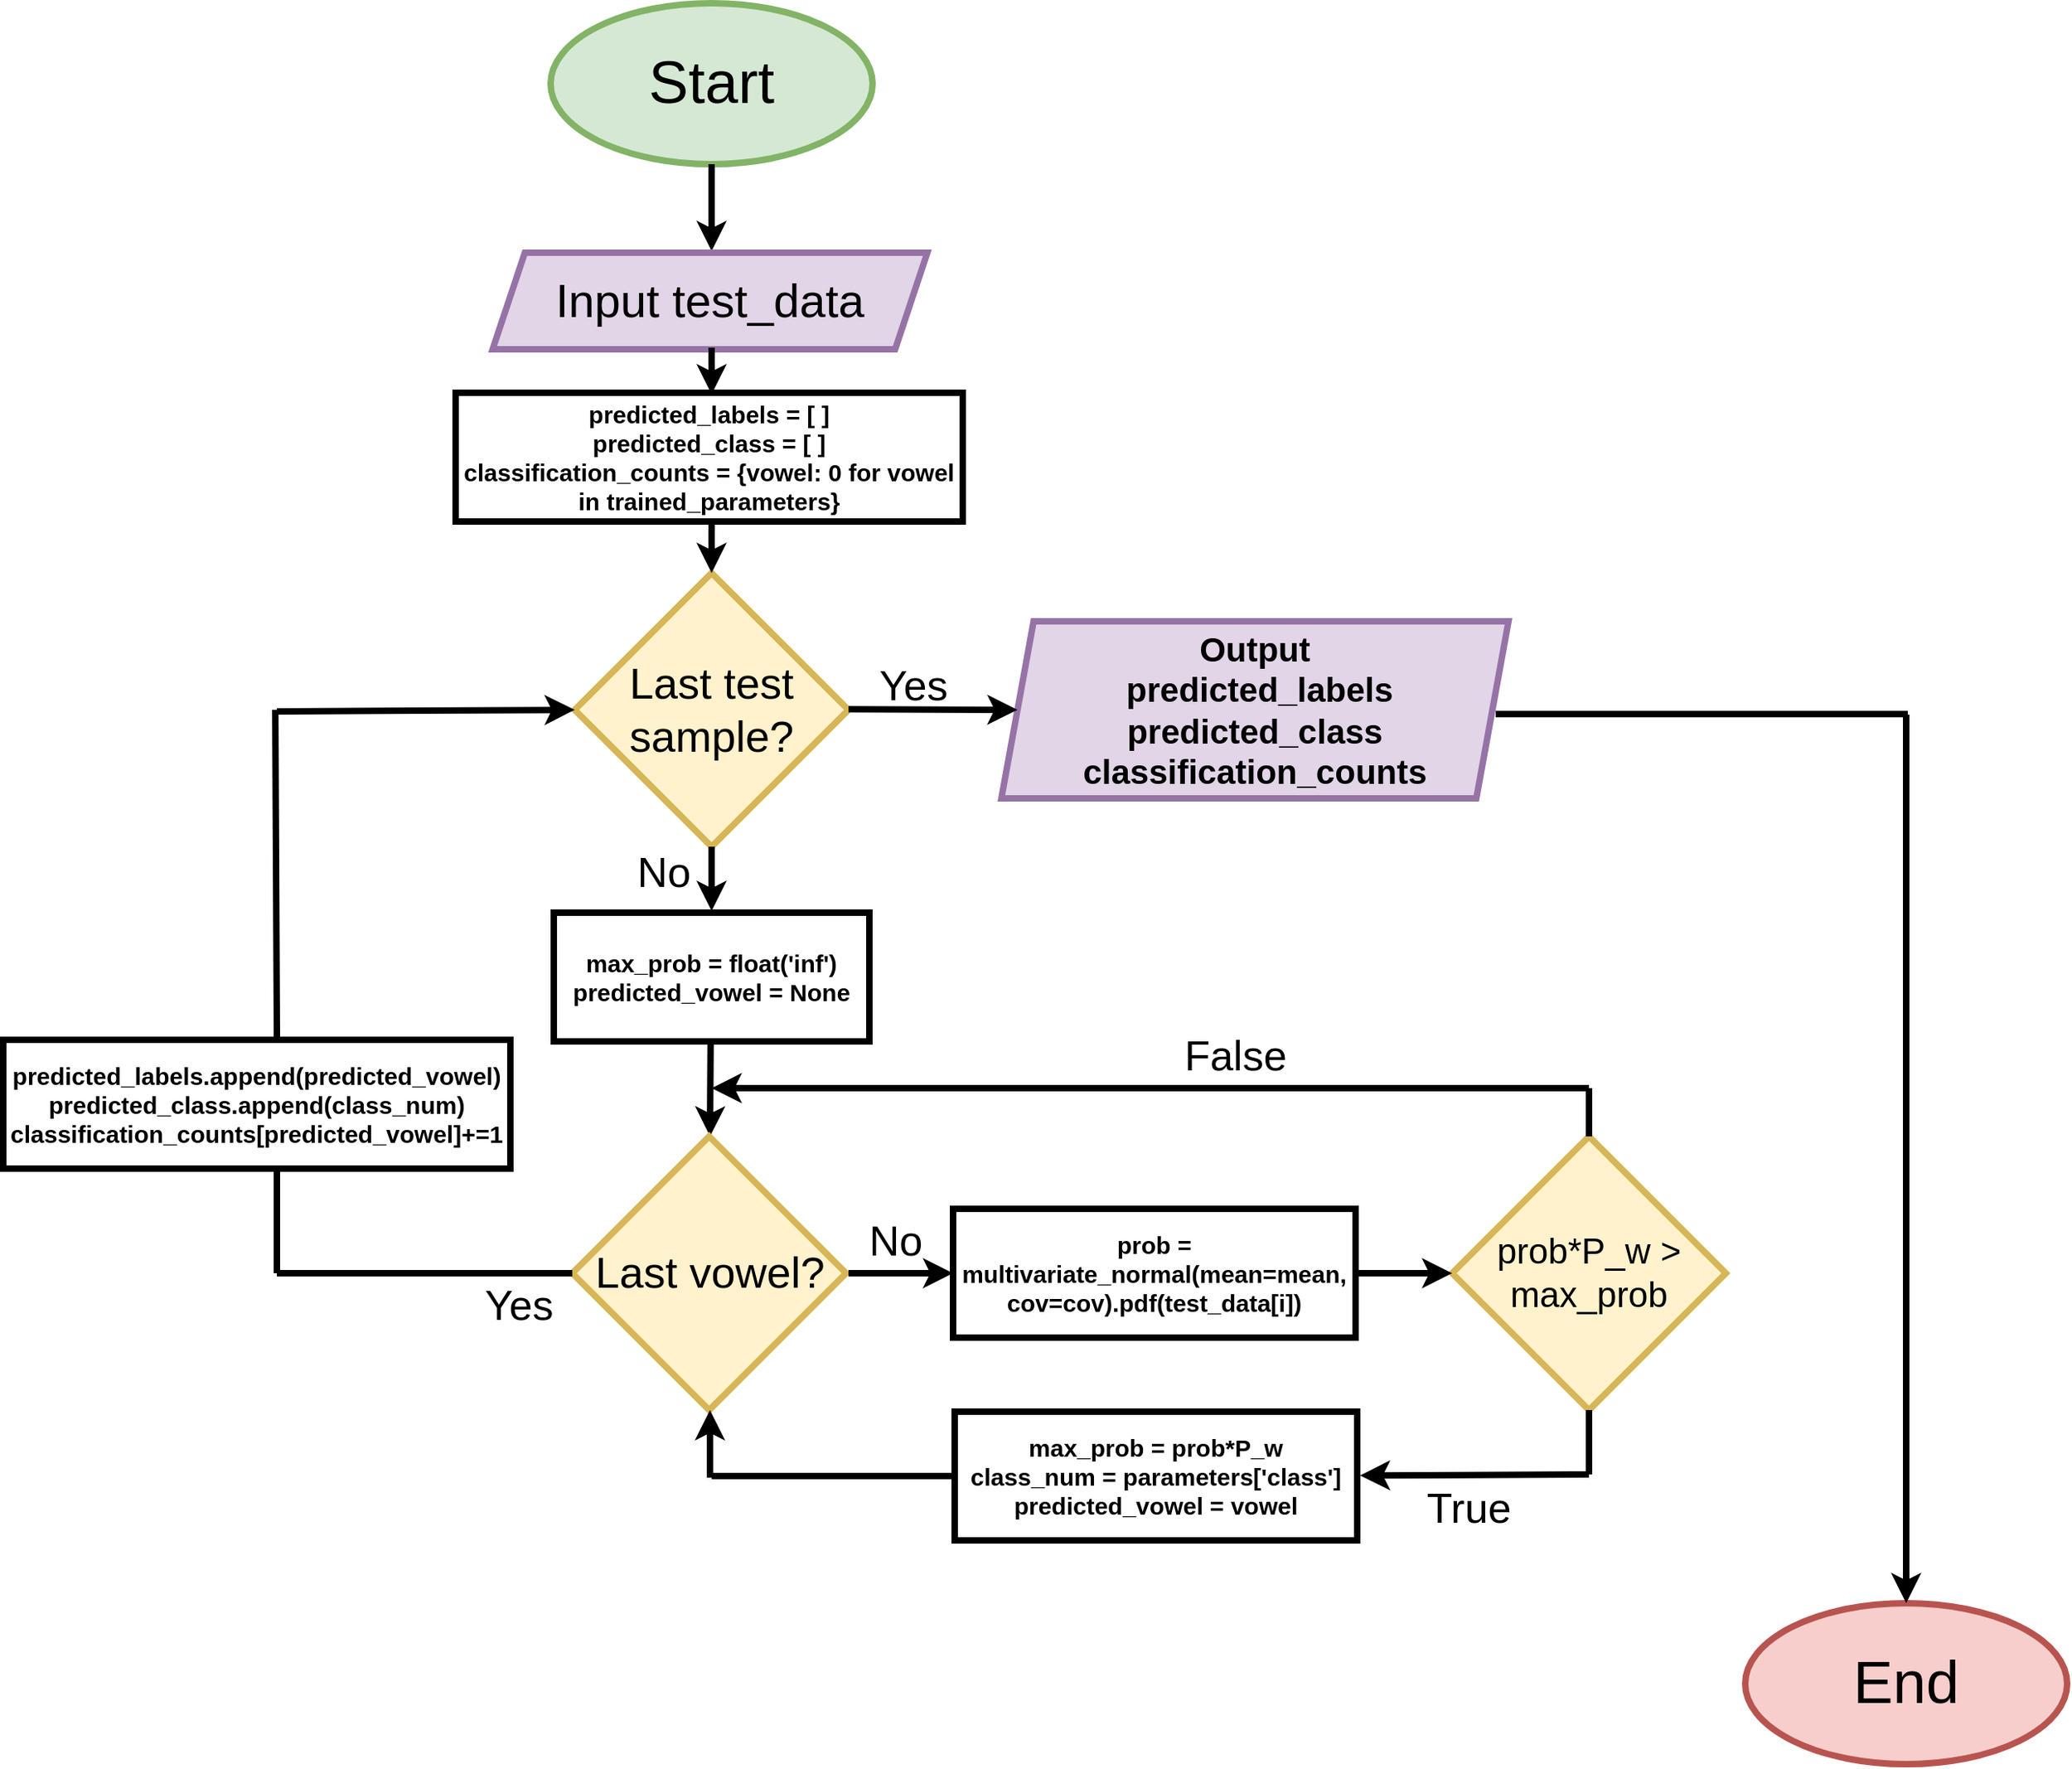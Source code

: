 <mxfile version="24.2.7" type="onedrive">
  <diagram name="Page-1" id="GBcONHU2VwplM2kaRONf">
    <mxGraphModel grid="1" page="0" gridSize="10" guides="1" tooltips="1" connect="1" arrows="1" fold="1" pageScale="1" pageWidth="4681" pageHeight="3300" math="0" shadow="0">
      <root>
        <mxCell id="0" />
        <mxCell id="1" parent="0" />
        <mxCell id="F1h0W-G2bSR8l9jg8QGl-1" value="&lt;font style=&quot;font-size: 37px;&quot;&gt;Start&lt;/font&gt;" style="ellipse;whiteSpace=wrap;html=1;fillColor=#d5e8d4;strokeColor=#82b366;strokeWidth=4;" vertex="1" parent="1">
          <mxGeometry x="740" y="-234" width="200" height="100" as="geometry" />
        </mxCell>
        <mxCell id="F1h0W-G2bSR8l9jg8QGl-2" value="" style="endArrow=classic;html=1;rounded=0;strokeWidth=4;exitX=0.5;exitY=1;exitDx=0;exitDy=0;" edge="1" parent="1" source="F1h0W-G2bSR8l9jg8QGl-1">
          <mxGeometry width="50" height="50" relative="1" as="geometry">
            <mxPoint x="830" y="-120" as="sourcePoint" />
            <mxPoint x="840" y="-80" as="targetPoint" />
          </mxGeometry>
        </mxCell>
        <mxCell id="F1h0W-G2bSR8l9jg8QGl-3" value="&lt;font style=&quot;font-size: 27px;&quot;&gt;Last test sample?&lt;/font&gt;" style="rhombus;whiteSpace=wrap;html=1;fillColor=#fff2cc;strokeColor=#d6b656;strokeWidth=4;" vertex="1" parent="1">
          <mxGeometry x="755" y="120" width="170" height="170" as="geometry" />
        </mxCell>
        <mxCell id="F1h0W-G2bSR8l9jg8QGl-5" value="&lt;font style=&quot;font-size: 37px;&quot;&gt;End&lt;/font&gt;" style="ellipse;whiteSpace=wrap;html=1;fillColor=#f8cecc;strokeColor=#b85450;strokeWidth=4;" vertex="1" parent="1">
          <mxGeometry x="1482" y="760" width="200" height="100" as="geometry" />
        </mxCell>
        <mxCell id="F1h0W-G2bSR8l9jg8QGl-9" value="" style="endArrow=classic;html=1;rounded=0;exitX=0.5;exitY=1;exitDx=0;exitDy=0;strokeWidth=4;" edge="1" parent="1">
          <mxGeometry width="50" height="50" relative="1" as="geometry">
            <mxPoint x="839.38" y="412" as="sourcePoint" />
            <mxPoint x="839" y="470" as="targetPoint" />
          </mxGeometry>
        </mxCell>
        <mxCell id="F1h0W-G2bSR8l9jg8QGl-10" value="&lt;font style=&quot;font-size: 26px;&quot;&gt;No&lt;/font&gt;" style="text;html=1;align=center;verticalAlign=middle;resizable=0;points=[];autosize=1;strokeColor=none;fillColor=none;strokeWidth=4;" vertex="1" parent="1">
          <mxGeometry x="780" y="286" width="60" height="40" as="geometry" />
        </mxCell>
        <mxCell id="F1h0W-G2bSR8l9jg8QGl-11" value="&lt;font style=&quot;font-size: 27px;&quot;&gt;Last vowel?&lt;/font&gt;" style="rhombus;whiteSpace=wrap;html=1;fillColor=#fff2cc;strokeColor=#d6b656;strokeWidth=4;" vertex="1" parent="1">
          <mxGeometry x="753.5" y="470" width="170" height="170" as="geometry" />
        </mxCell>
        <mxCell id="F1h0W-G2bSR8l9jg8QGl-12" value="" style="endArrow=classic;html=1;rounded=0;exitX=1;exitY=0.5;exitDx=0;exitDy=0;strokeWidth=4;" edge="1" parent="1">
          <mxGeometry width="50" height="50" relative="1" as="geometry">
            <mxPoint x="925" y="555" as="sourcePoint" />
            <mxPoint x="990" y="555" as="targetPoint" />
          </mxGeometry>
        </mxCell>
        <mxCell id="F1h0W-G2bSR8l9jg8QGl-13" value="&lt;font style=&quot;font-size: 26px;&quot;&gt;No&lt;/font&gt;" style="text;html=1;align=center;verticalAlign=middle;resizable=0;points=[];autosize=1;strokeColor=none;fillColor=none;strokeWidth=4;" vertex="1" parent="1">
          <mxGeometry x="923.5" y="515" width="60" height="40" as="geometry" />
        </mxCell>
        <mxCell id="F1h0W-G2bSR8l9jg8QGl-14" value="" style="endArrow=classic;html=1;rounded=0;entryX=0;entryY=0.5;entryDx=0;entryDy=0;strokeWidth=4;" edge="1" parent="1" target="F1h0W-G2bSR8l9jg8QGl-3">
          <mxGeometry width="50" height="50" relative="1" as="geometry">
            <mxPoint x="570" y="206" as="sourcePoint" />
            <mxPoint x="640" y="330" as="targetPoint" />
          </mxGeometry>
        </mxCell>
        <mxCell id="F1h0W-G2bSR8l9jg8QGl-15" value="" style="endArrow=none;html=1;rounded=0;strokeWidth=4;" edge="1" parent="1">
          <mxGeometry width="50" height="50" relative="1" as="geometry">
            <mxPoint x="570" y="555" as="sourcePoint" />
            <mxPoint x="570" y="484" as="targetPoint" />
          </mxGeometry>
        </mxCell>
        <mxCell id="F1h0W-G2bSR8l9jg8QGl-16" value="" style="endArrow=none;html=1;rounded=0;entryX=0;entryY=0.5;entryDx=0;entryDy=0;strokeWidth=4;" edge="1" parent="1" target="F1h0W-G2bSR8l9jg8QGl-11">
          <mxGeometry width="50" height="50" relative="1" as="geometry">
            <mxPoint x="570" y="555" as="sourcePoint" />
            <mxPoint x="760" y="614" as="targetPoint" />
          </mxGeometry>
        </mxCell>
        <mxCell id="F1h0W-G2bSR8l9jg8QGl-17" value="&lt;font style=&quot;font-size: 26px;&quot;&gt;Yes&lt;/font&gt;" style="text;html=1;align=center;verticalAlign=middle;resizable=0;points=[];autosize=1;strokeColor=none;fillColor=none;strokeWidth=4;" vertex="1" parent="1">
          <mxGeometry x="685" y="555" width="70" height="40" as="geometry" />
        </mxCell>
        <mxCell id="F1h0W-G2bSR8l9jg8QGl-19" value="&lt;b&gt;&lt;font style=&quot;font-size: 15px;&quot;&gt;prob = multivariate_normal(mean=mean, cov=cov).pdf(test_data[i])&lt;/font&gt;&lt;/b&gt;" style="rounded=0;whiteSpace=wrap;html=1;strokeWidth=4;" vertex="1" parent="1">
          <mxGeometry x="990" y="515" width="250" height="80" as="geometry" />
        </mxCell>
        <mxCell id="F1h0W-G2bSR8l9jg8QGl-20" value="&lt;font style=&quot;font-size: 22px;&quot;&gt;prob*P_w &amp;gt; max_prob&lt;/font&gt;" style="rhombus;whiteSpace=wrap;html=1;fillColor=#fff2cc;strokeColor=#d6b656;strokeWidth=4;" vertex="1" parent="1">
          <mxGeometry x="1300" y="470" width="170" height="170" as="geometry" />
        </mxCell>
        <mxCell id="F1h0W-G2bSR8l9jg8QGl-21" value="" style="endArrow=classic;html=1;rounded=0;exitX=1;exitY=0.5;exitDx=0;exitDy=0;strokeWidth=4;" edge="1" parent="1">
          <mxGeometry width="50" height="50" relative="1" as="geometry">
            <mxPoint x="1240" y="555" as="sourcePoint" />
            <mxPoint x="1300" y="555" as="targetPoint" />
          </mxGeometry>
        </mxCell>
        <mxCell id="F1h0W-G2bSR8l9jg8QGl-22" value="" style="endArrow=classic;html=1;rounded=0;strokeWidth=4;" edge="1" parent="1">
          <mxGeometry width="50" height="50" relative="1" as="geometry">
            <mxPoint x="1385" y="440" as="sourcePoint" />
            <mxPoint x="840" y="440" as="targetPoint" />
          </mxGeometry>
        </mxCell>
        <mxCell id="F1h0W-G2bSR8l9jg8QGl-23" value="" style="endArrow=none;html=1;rounded=0;entryX=0.5;entryY=0;entryDx=0;entryDy=0;strokeWidth=4;" edge="1" parent="1" target="F1h0W-G2bSR8l9jg8QGl-20">
          <mxGeometry width="50" height="50" relative="1" as="geometry">
            <mxPoint x="1385" y="440" as="sourcePoint" />
            <mxPoint x="1460" y="530" as="targetPoint" />
          </mxGeometry>
        </mxCell>
        <mxCell id="F1h0W-G2bSR8l9jg8QGl-24" value="&lt;font style=&quot;font-size: 26px;&quot;&gt;False&lt;/font&gt;" style="text;html=1;align=center;verticalAlign=middle;resizable=0;points=[];autosize=1;strokeColor=none;fillColor=none;strokeWidth=4;" vertex="1" parent="1">
          <mxGeometry x="1120" y="400" width="90" height="40" as="geometry" />
        </mxCell>
        <mxCell id="F1h0W-G2bSR8l9jg8QGl-25" value="&lt;b&gt;&lt;font style=&quot;font-size: 15px;&quot;&gt;max_prob = prob*P_w&lt;/font&gt;&lt;/b&gt;&lt;div&gt;&lt;b&gt;&lt;font style=&quot;font-size: 15px;&quot;&gt;class_num = parameters[&#39;class&#39;]&lt;/font&gt;&lt;/b&gt;&lt;/div&gt;&lt;div&gt;&lt;b&gt;&lt;font style=&quot;font-size: 15px;&quot;&gt;predicted_vowel = vowel&lt;/font&gt;&lt;/b&gt;&lt;/div&gt;" style="rounded=0;whiteSpace=wrap;html=1;strokeWidth=4;" vertex="1" parent="1">
          <mxGeometry x="991" y="641" width="250" height="80" as="geometry" />
        </mxCell>
        <mxCell id="F1h0W-G2bSR8l9jg8QGl-26" value="" style="endArrow=classic;html=1;rounded=0;entryX=1.007;entryY=0.496;entryDx=0;entryDy=0;strokeWidth=4;entryPerimeter=0;" edge="1" parent="1" target="F1h0W-G2bSR8l9jg8QGl-25">
          <mxGeometry width="50" height="50" relative="1" as="geometry">
            <mxPoint x="1385" y="680" as="sourcePoint" />
            <mxPoint x="1297" y="800.82" as="targetPoint" />
          </mxGeometry>
        </mxCell>
        <mxCell id="F1h0W-G2bSR8l9jg8QGl-27" value="" style="endArrow=none;html=1;rounded=0;entryX=0.5;entryY=1;entryDx=0;entryDy=0;strokeWidth=4;" edge="1" parent="1" target="F1h0W-G2bSR8l9jg8QGl-20">
          <mxGeometry width="50" height="50" relative="1" as="geometry">
            <mxPoint x="1385" y="680" as="sourcePoint" />
            <mxPoint x="1520" y="750" as="targetPoint" />
          </mxGeometry>
        </mxCell>
        <mxCell id="F1h0W-G2bSR8l9jg8QGl-28" value="" style="endArrow=classic;html=1;rounded=0;strokeWidth=4;" edge="1" parent="1">
          <mxGeometry width="50" height="50" relative="1" as="geometry">
            <mxPoint x="839" y="682" as="sourcePoint" />
            <mxPoint x="839" y="640" as="targetPoint" />
          </mxGeometry>
        </mxCell>
        <mxCell id="F1h0W-G2bSR8l9jg8QGl-29" value="" style="endArrow=none;html=1;rounded=0;entryX=0;entryY=0.5;entryDx=0;entryDy=0;strokeWidth=4;" edge="1" parent="1" target="F1h0W-G2bSR8l9jg8QGl-25">
          <mxGeometry width="50" height="50" relative="1" as="geometry">
            <mxPoint x="840" y="681" as="sourcePoint" />
            <mxPoint x="920" y="620" as="targetPoint" />
          </mxGeometry>
        </mxCell>
        <mxCell id="F1h0W-G2bSR8l9jg8QGl-31" value="" style="endArrow=classic;html=1;rounded=0;strokeWidth=4;entryX=0.5;entryY=0;entryDx=0;entryDy=0;" edge="1" parent="1" target="F1h0W-G2bSR8l9jg8QGl-5">
          <mxGeometry width="50" height="50" relative="1" as="geometry">
            <mxPoint x="1582" y="208" as="sourcePoint" />
            <mxPoint x="1582" y="420" as="targetPoint" />
          </mxGeometry>
        </mxCell>
        <mxCell id="F1h0W-G2bSR8l9jg8QGl-32" value="&lt;font style=&quot;font-size: 26px;&quot;&gt;Yes&lt;/font&gt;" style="text;html=1;align=center;verticalAlign=middle;resizable=0;points=[];autosize=1;strokeColor=none;fillColor=none;strokeWidth=4;" vertex="1" parent="1">
          <mxGeometry x="930" y="170" width="70" height="40" as="geometry" />
        </mxCell>
        <mxCell id="F1h0W-G2bSR8l9jg8QGl-33" value="&lt;font style=&quot;font-size: 26px;&quot;&gt;True&lt;/font&gt;" style="text;html=1;align=center;verticalAlign=middle;resizable=0;points=[];autosize=1;strokeColor=none;fillColor=none;strokeWidth=4;" vertex="1" parent="1">
          <mxGeometry x="1270" y="681" width="80" height="40" as="geometry" />
        </mxCell>
        <mxCell id="F1h0W-G2bSR8l9jg8QGl-35" value="&lt;span style=&quot;font-size: 15px;&quot;&gt;&lt;b&gt;predicted_labels.append(predicted_vowel)&lt;/b&gt;&lt;/span&gt;&lt;div&gt;&lt;span style=&quot;font-size: 15px;&quot;&gt;&lt;b&gt;predicted_class.append(class_num)&lt;/b&gt;&lt;/span&gt;&lt;/div&gt;&lt;div&gt;&lt;span style=&quot;font-size: 15px;&quot;&gt;&lt;b&gt;classification_counts[predicted_vowel]+=1&lt;/b&gt;&lt;/span&gt;&lt;/div&gt;" style="rounded=0;whiteSpace=wrap;html=1;strokeWidth=4;" vertex="1" parent="1">
          <mxGeometry x="400" y="410" width="315" height="80" as="geometry" />
        </mxCell>
        <mxCell id="F1h0W-G2bSR8l9jg8QGl-36" value="" style="endArrow=none;html=1;rounded=0;strokeWidth=4;" edge="1" parent="1">
          <mxGeometry width="50" height="50" relative="1" as="geometry">
            <mxPoint x="570" y="410" as="sourcePoint" />
            <mxPoint x="569" y="205" as="targetPoint" />
          </mxGeometry>
        </mxCell>
        <mxCell id="F1h0W-G2bSR8l9jg8QGl-37" value="&lt;span style=&quot;font-size: 15px;&quot;&gt;&lt;b&gt;predicted_labels = [ ]&lt;/b&gt;&lt;/span&gt;&lt;div&gt;&lt;span style=&quot;font-size: 15px;&quot;&gt;&lt;b&gt;predicted_class = [ ]&lt;/b&gt;&lt;/span&gt;&lt;/div&gt;&lt;div&gt;&lt;span style=&quot;font-size: 15px;&quot;&gt;&lt;b&gt;classification_counts = {vowel: 0 for vowel in trained_parameters}&lt;/b&gt;&lt;/span&gt;&lt;/div&gt;" style="rounded=0;whiteSpace=wrap;html=1;strokeWidth=4;" vertex="1" parent="1">
          <mxGeometry x="681" y="8" width="315" height="80" as="geometry" />
        </mxCell>
        <mxCell id="F1h0W-G2bSR8l9jg8QGl-38" value="" style="endArrow=classic;html=1;rounded=0;exitX=0.5;exitY=1;exitDx=0;exitDy=0;strokeWidth=4;entryX=0.5;entryY=0;entryDx=0;entryDy=0;" edge="1" parent="1" target="F1h0W-G2bSR8l9jg8QGl-3">
          <mxGeometry width="50" height="50" relative="1" as="geometry">
            <mxPoint x="840" y="88" as="sourcePoint" />
            <mxPoint x="840" y="146" as="targetPoint" />
          </mxGeometry>
        </mxCell>
        <mxCell id="F1h0W-G2bSR8l9jg8QGl-39" value="&lt;span style=&quot;font-size: 15px;&quot;&gt;&lt;b&gt;max_prob = float(&#39;inf&#39;)&lt;/b&gt;&lt;/span&gt;&lt;div&gt;&lt;span style=&quot;font-size: 15px;&quot;&gt;&lt;b&gt;predicted_vowel = None&lt;/b&gt;&lt;/span&gt;&lt;/div&gt;" style="rounded=0;whiteSpace=wrap;html=1;strokeWidth=4;" vertex="1" parent="1">
          <mxGeometry x="742" y="331" width="196" height="80" as="geometry" />
        </mxCell>
        <mxCell id="F1h0W-G2bSR8l9jg8QGl-40" value="" style="endArrow=classic;html=1;rounded=0;exitX=0.5;exitY=1;exitDx=0;exitDy=0;strokeWidth=4;" edge="1" parent="1">
          <mxGeometry width="50" height="50" relative="1" as="geometry">
            <mxPoint x="840" y="290" as="sourcePoint" />
            <mxPoint x="840" y="330" as="targetPoint" />
          </mxGeometry>
        </mxCell>
        <mxCell id="F1h0W-G2bSR8l9jg8QGl-42" value="&lt;font style=&quot;font-size: 29px;&quot;&gt;Input test_data&lt;/font&gt;" style="shape=parallelogram;perimeter=parallelogramPerimeter;whiteSpace=wrap;html=1;fixedSize=1;strokeWidth=4;fillColor=#e1d5e7;strokeColor=#9673a6;" vertex="1" parent="1">
          <mxGeometry x="704" y="-79" width="270" height="60" as="geometry" />
        </mxCell>
        <mxCell id="F1h0W-G2bSR8l9jg8QGl-43" value="" style="endArrow=classic;html=1;rounded=0;strokeWidth=4;exitX=0.5;exitY=1;exitDx=0;exitDy=0;" edge="1" parent="1">
          <mxGeometry width="50" height="50" relative="1" as="geometry">
            <mxPoint x="840" y="-20" as="sourcePoint" />
            <mxPoint x="840" y="9" as="targetPoint" />
          </mxGeometry>
        </mxCell>
        <mxCell id="F1h0W-G2bSR8l9jg8QGl-44" value="&lt;font style=&quot;font-size: 21px;&quot;&gt;&lt;b&gt;Output&lt;/b&gt;&lt;/font&gt;&lt;div style=&quot;font-size: 21px;&quot;&gt;&lt;font style=&quot;font-size: 21px;&quot;&gt;&lt;b&gt;&amp;nbsp;predicted_labels&lt;/b&gt;&lt;/font&gt;&lt;/div&gt;&lt;div style=&quot;font-size: 21px;&quot;&gt;&lt;font style=&quot;font-size: 21px;&quot;&gt;&lt;b&gt;predicted_class&lt;/b&gt;&lt;/font&gt;&lt;/div&gt;&lt;div style=&quot;font-size: 21px;&quot;&gt;&lt;font style=&quot;font-size: 21px;&quot;&gt;&lt;b&gt;classification_counts&lt;/b&gt;&lt;/font&gt;&lt;/div&gt;" style="shape=parallelogram;perimeter=parallelogramPerimeter;whiteSpace=wrap;html=1;fixedSize=1;strokeWidth=4;fillColor=#e1d5e7;strokeColor=#9673a6;" vertex="1" parent="1">
          <mxGeometry x="1020" y="150" width="315" height="110" as="geometry" />
        </mxCell>
        <mxCell id="F1h0W-G2bSR8l9jg8QGl-45" value="" style="endArrow=none;html=1;rounded=0;strokeWidth=4;" edge="1" parent="1">
          <mxGeometry width="50" height="50" relative="1" as="geometry">
            <mxPoint x="1327" y="207.63" as="sourcePoint" />
            <mxPoint x="1583" y="207.63" as="targetPoint" />
          </mxGeometry>
        </mxCell>
        <mxCell id="F1h0W-G2bSR8l9jg8QGl-46" value="" style="endArrow=classic;html=1;rounded=0;strokeWidth=4;" edge="1" parent="1">
          <mxGeometry width="50" height="50" relative="1" as="geometry">
            <mxPoint x="925" y="204.57" as="sourcePoint" />
            <mxPoint x="1030" y="205" as="targetPoint" />
          </mxGeometry>
        </mxCell>
      </root>
    </mxGraphModel>
  </diagram>
</mxfile>
